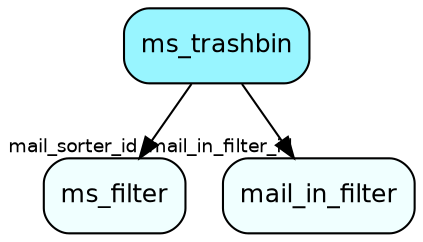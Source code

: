 digraph ms_trashbin  {
node [shape = box style="rounded, filled" fontname = "Helvetica" fontsize = "12" ]
edge [fontname = "Helvetica" fontsize = "9"]

ms_trashbin[fillcolor = "cadetblue1"]
ms_filter[fillcolor = "azure1"]
mail_in_filter[fillcolor = "azure1"]
ms_trashbin -> ms_filter [headlabel = "mail_sorter_id"]
ms_trashbin -> mail_in_filter [headlabel = "mail_in_filter_id"]
}
